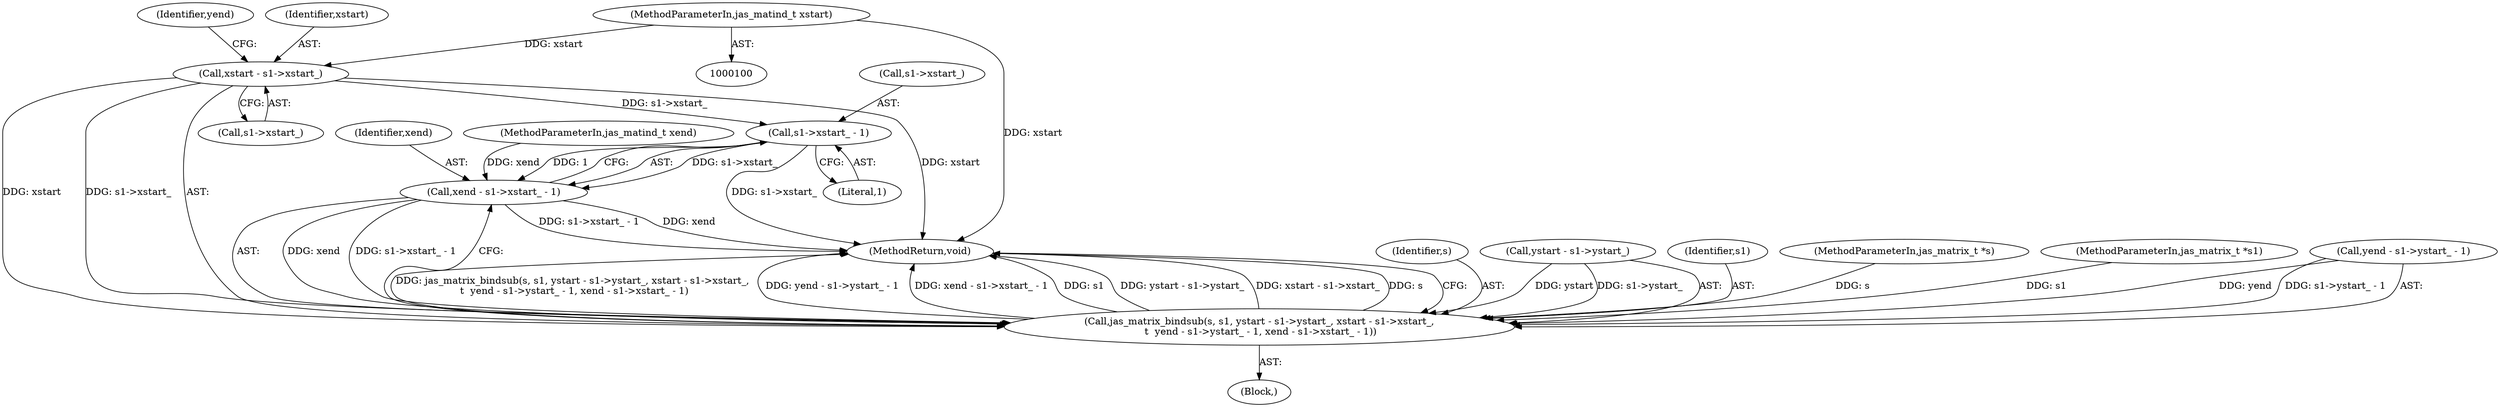 digraph "0_jasper_d42b2388f7f8e0332c846675133acea151fc557a_25@pointer" {
"1000130" [label="(Call,s1->xstart_ - 1)"];
"1000116" [label="(Call,xstart - s1->xstart_)"];
"1000103" [label="(MethodParameterIn,jas_matind_t xstart)"];
"1000128" [label="(Call,xend - s1->xstart_ - 1)"];
"1000108" [label="(Call,jas_matrix_bindsub(s, s1, ystart - s1->ystart_, xstart - s1->xstart_,\n \t  yend - s1->ystart_ - 1, xend - s1->xstart_ - 1))"];
"1000128" [label="(Call,xend - s1->xstart_ - 1)"];
"1000122" [label="(Identifier,yend)"];
"1000130" [label="(Call,s1->xstart_ - 1)"];
"1000117" [label="(Identifier,xstart)"];
"1000109" [label="(Identifier,s)"];
"1000111" [label="(Call,ystart - s1->ystart_)"];
"1000110" [label="(Identifier,s1)"];
"1000101" [label="(MethodParameterIn,jas_matrix_t *s)"];
"1000118" [label="(Call,s1->xstart_)"];
"1000135" [label="(MethodReturn,void)"];
"1000108" [label="(Call,jas_matrix_bindsub(s, s1, ystart - s1->ystart_, xstart - s1->xstart_,\n \t  yend - s1->ystart_ - 1, xend - s1->xstart_ - 1))"];
"1000129" [label="(Identifier,xend)"];
"1000131" [label="(Call,s1->xstart_)"];
"1000107" [label="(Block,)"];
"1000103" [label="(MethodParameterIn,jas_matind_t xstart)"];
"1000102" [label="(MethodParameterIn,jas_matrix_t *s1)"];
"1000116" [label="(Call,xstart - s1->xstart_)"];
"1000134" [label="(Literal,1)"];
"1000105" [label="(MethodParameterIn,jas_matind_t xend)"];
"1000121" [label="(Call,yend - s1->ystart_ - 1)"];
"1000130" -> "1000128"  [label="AST: "];
"1000130" -> "1000134"  [label="CFG: "];
"1000131" -> "1000130"  [label="AST: "];
"1000134" -> "1000130"  [label="AST: "];
"1000128" -> "1000130"  [label="CFG: "];
"1000130" -> "1000135"  [label="DDG: s1->xstart_"];
"1000130" -> "1000128"  [label="DDG: s1->xstart_"];
"1000130" -> "1000128"  [label="DDG: 1"];
"1000116" -> "1000130"  [label="DDG: s1->xstart_"];
"1000116" -> "1000108"  [label="AST: "];
"1000116" -> "1000118"  [label="CFG: "];
"1000117" -> "1000116"  [label="AST: "];
"1000118" -> "1000116"  [label="AST: "];
"1000122" -> "1000116"  [label="CFG: "];
"1000116" -> "1000135"  [label="DDG: xstart"];
"1000116" -> "1000108"  [label="DDG: xstart"];
"1000116" -> "1000108"  [label="DDG: s1->xstart_"];
"1000103" -> "1000116"  [label="DDG: xstart"];
"1000103" -> "1000100"  [label="AST: "];
"1000103" -> "1000135"  [label="DDG: xstart"];
"1000128" -> "1000108"  [label="AST: "];
"1000129" -> "1000128"  [label="AST: "];
"1000108" -> "1000128"  [label="CFG: "];
"1000128" -> "1000135"  [label="DDG: s1->xstart_ - 1"];
"1000128" -> "1000135"  [label="DDG: xend"];
"1000128" -> "1000108"  [label="DDG: xend"];
"1000128" -> "1000108"  [label="DDG: s1->xstart_ - 1"];
"1000105" -> "1000128"  [label="DDG: xend"];
"1000108" -> "1000107"  [label="AST: "];
"1000109" -> "1000108"  [label="AST: "];
"1000110" -> "1000108"  [label="AST: "];
"1000111" -> "1000108"  [label="AST: "];
"1000121" -> "1000108"  [label="AST: "];
"1000135" -> "1000108"  [label="CFG: "];
"1000108" -> "1000135"  [label="DDG: jas_matrix_bindsub(s, s1, ystart - s1->ystart_, xstart - s1->xstart_,\n \t  yend - s1->ystart_ - 1, xend - s1->xstart_ - 1)"];
"1000108" -> "1000135"  [label="DDG: yend - s1->ystart_ - 1"];
"1000108" -> "1000135"  [label="DDG: xend - s1->xstart_ - 1"];
"1000108" -> "1000135"  [label="DDG: s1"];
"1000108" -> "1000135"  [label="DDG: ystart - s1->ystart_"];
"1000108" -> "1000135"  [label="DDG: xstart - s1->xstart_"];
"1000108" -> "1000135"  [label="DDG: s"];
"1000101" -> "1000108"  [label="DDG: s"];
"1000102" -> "1000108"  [label="DDG: s1"];
"1000111" -> "1000108"  [label="DDG: ystart"];
"1000111" -> "1000108"  [label="DDG: s1->ystart_"];
"1000121" -> "1000108"  [label="DDG: yend"];
"1000121" -> "1000108"  [label="DDG: s1->ystart_ - 1"];
}
